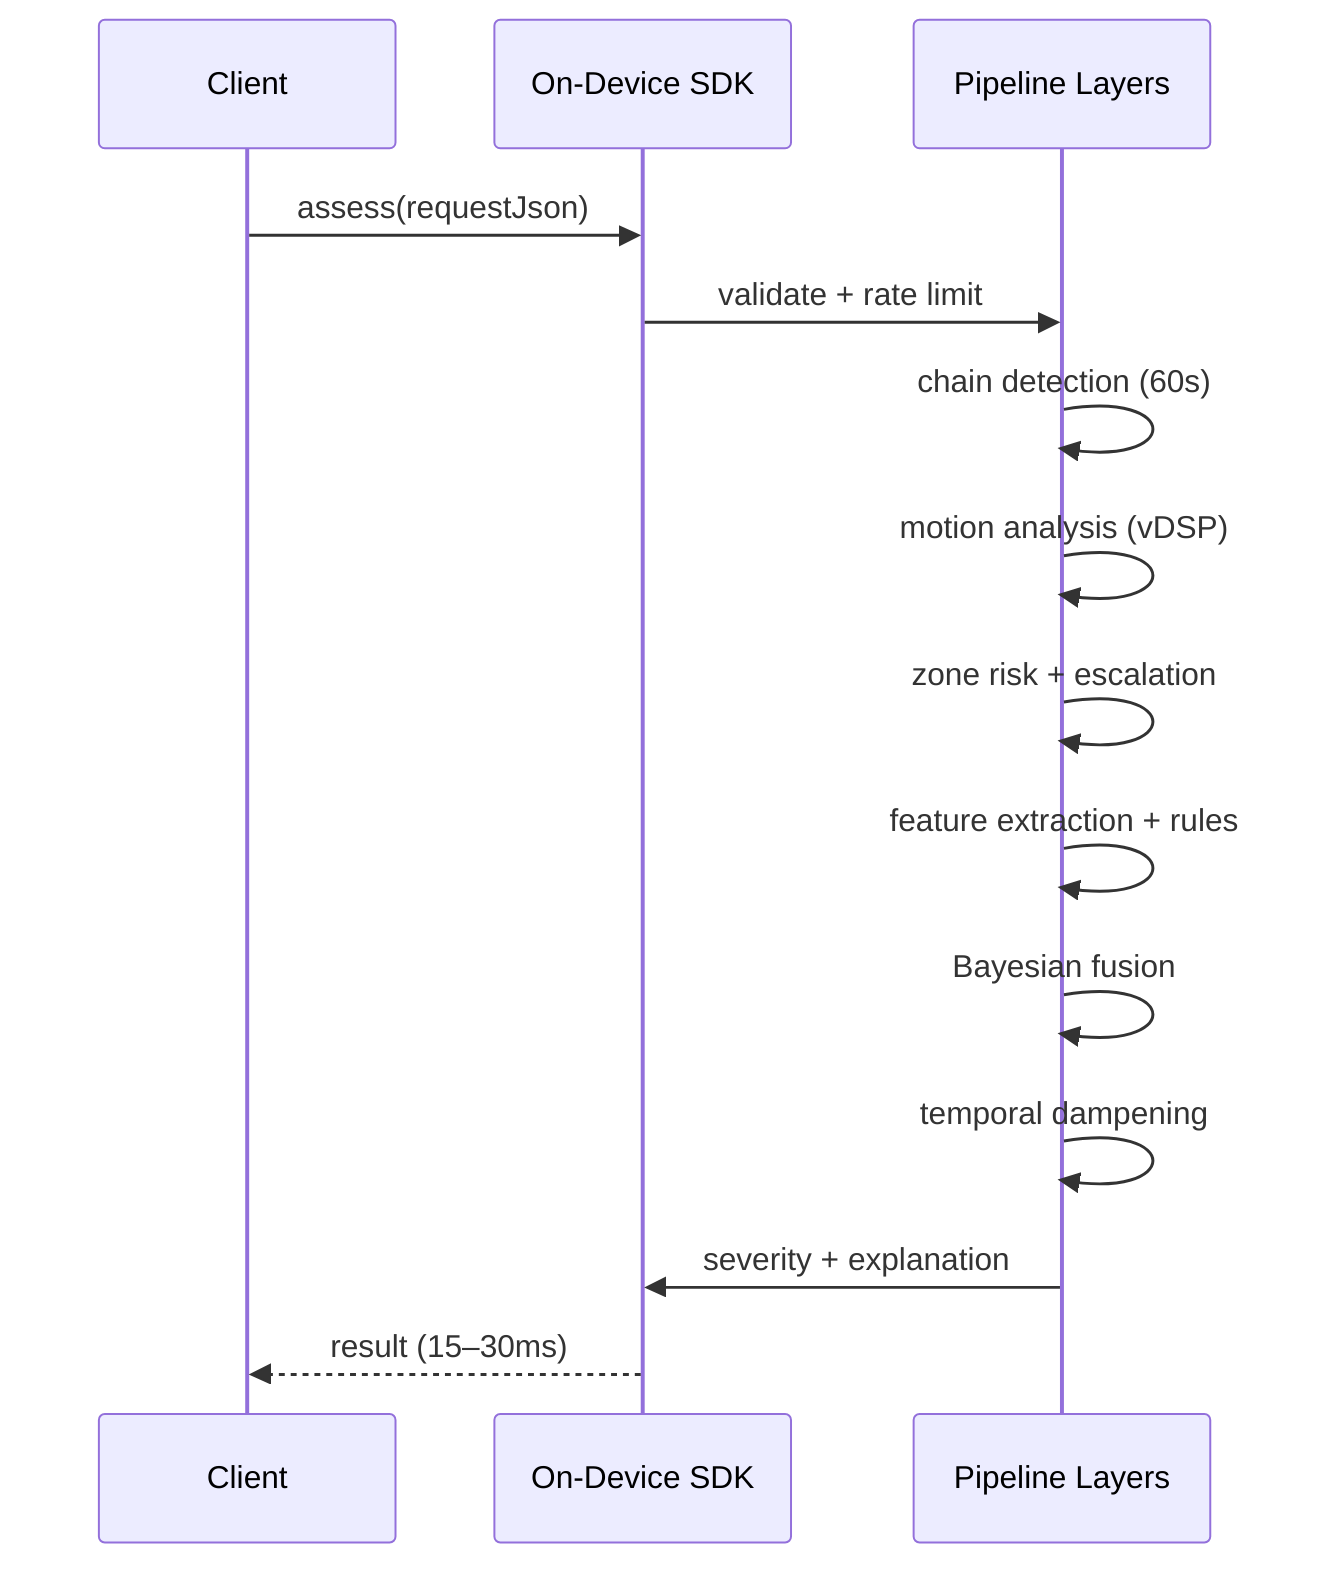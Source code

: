 %% FIG. 2: Processing Pipeline
sequenceDiagram
  participant Client
  participant SDK as On-Device SDK
  participant Pipeline as Pipeline Layers
  Client->>SDK: assess(requestJson)
  SDK->>Pipeline: validate + rate limit
  Pipeline->>Pipeline: chain detection (60s)
  Pipeline->>Pipeline: motion analysis (vDSP)
  Pipeline->>Pipeline: zone risk + escalation
  Pipeline->>Pipeline: feature extraction + rules
  Pipeline->>Pipeline: Bayesian fusion
  Pipeline->>Pipeline: temporal dampening
  Pipeline->>SDK: severity + explanation
  SDK-->>Client: result (15–30ms)